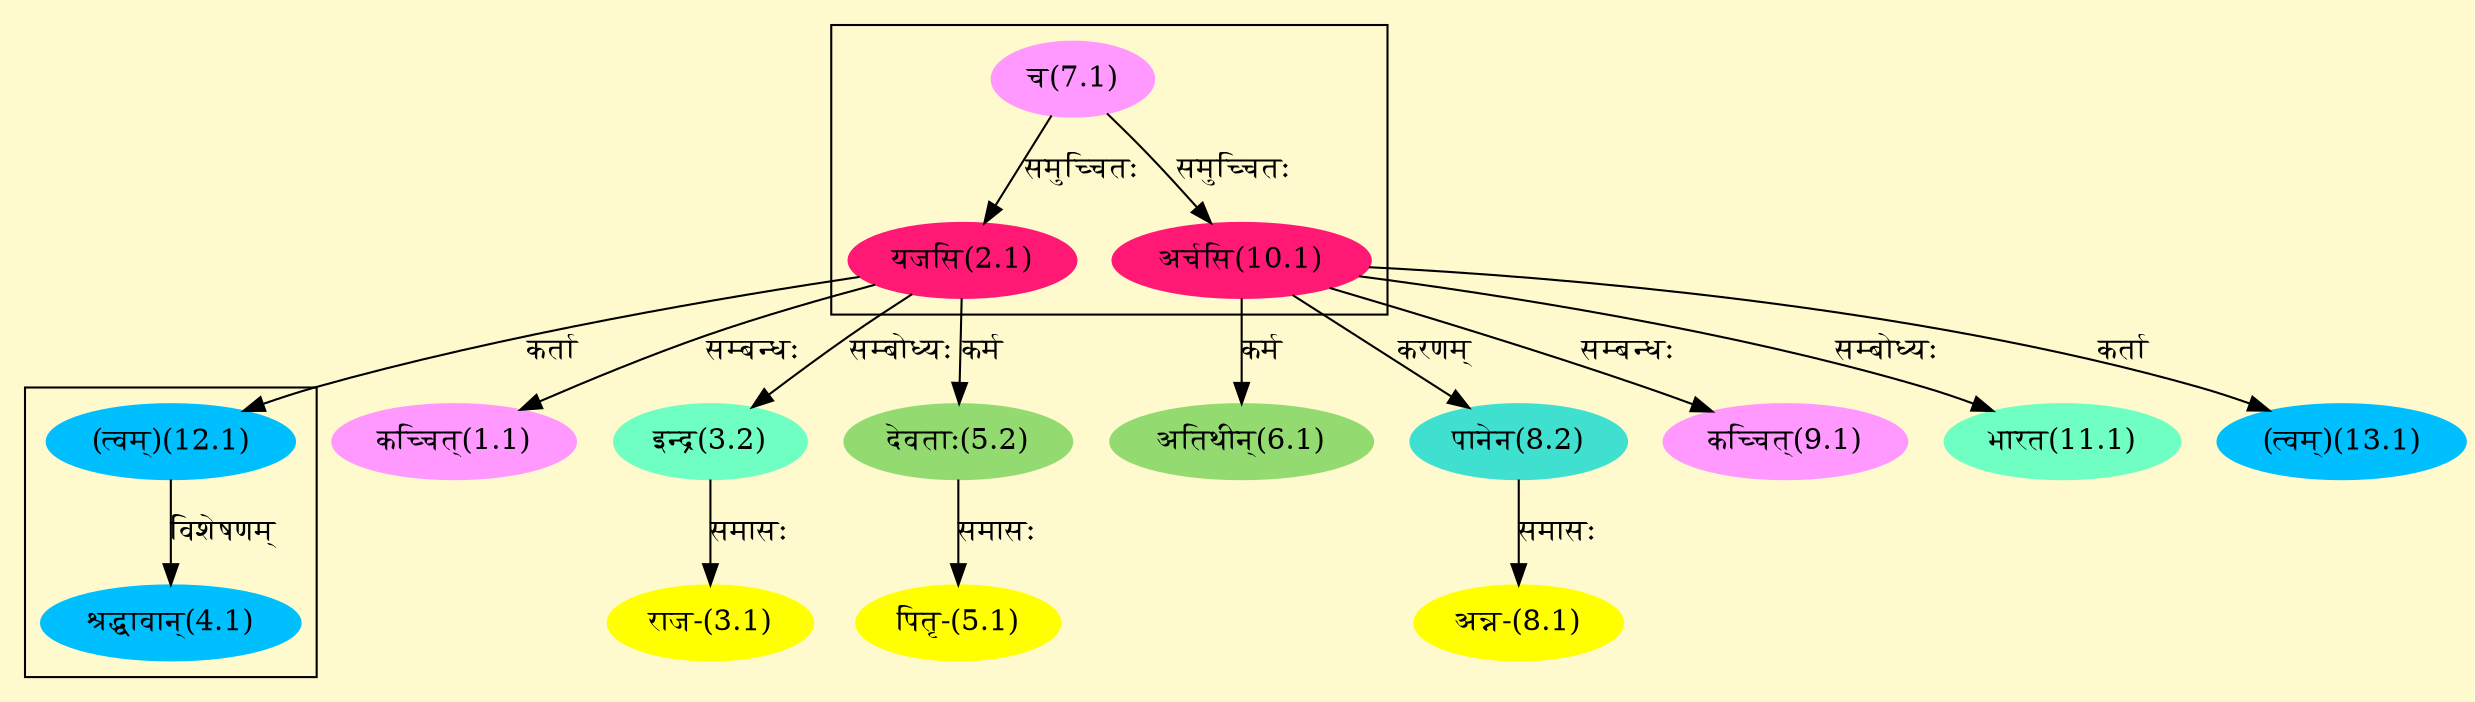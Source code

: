 digraph G{
rankdir=BT;
 compound=true;
 bgcolor="lemonchiffon1";

subgraph cluster_1{
Node2_1 [style=filled, color="#FF1975" label = "यजसि(2.1)"]
Node7_1 [style=filled, color="#FF99FF" label = "च(7.1)"]
Node10_1 [style=filled, color="#FF1975" label = "अर्चसि(10.1)"]

}

subgraph cluster_2{
Node4_1 [style=filled, color="#00BFFF" label = "श्रद्धावान्(4.1)"]
Node12_1 [style=filled, color="#00BFFF" label = "(त्वम्)(12.1)"]

}
Node1_1 [style=filled, color="#FF99FF" label = "कच्चित्(1.1)"]
Node2_1 [style=filled, color="#FF1975" label = "यजसि(2.1)"]
Node3_1 [style=filled, color="#FFFF00" label = "राज-(3.1)"]
Node3_2 [style=filled, color="#6FFFC3" label = "इन्द्र(3.2)"]
Node5_1 [style=filled, color="#FFFF00" label = "पितृ-(5.1)"]
Node5_2 [style=filled, color="#93DB70" label = "देवताः(5.2)"]
Node6_1 [style=filled, color="#93DB70" label = "अतिथीन्(6.1)"]
Node10_1 [style=filled, color="#FF1975" label = "अर्चसि(10.1)"]
Node8_1 [style=filled, color="#FFFF00" label = "अन्न-(8.1)"]
Node8_2 [style=filled, color="#40E0D0" label = "पानेन(8.2)"]
Node9_1 [style=filled, color="#FF99FF" label = "कच्चित्(9.1)"]
Node11_1 [style=filled, color="#6FFFC3" label = "भारत(11.1)"]
Node12_1 [style=filled, color="#00BFFF" label = "(त्वम्)(12.1)"]
Node13_1 [style=filled, color="#00BFFF" label = "(त्वम्)(13.1)"]
/* Start of Relations section */

Node1_1 -> Node2_1 [  label="सम्बन्धः"  dir="back" ]
Node2_1 -> Node7_1 [  label="समुच्चितः"  dir="back" ]
Node3_1 -> Node3_2 [  label="समासः"  dir="back" ]
Node3_2 -> Node2_1 [  label="सम्बोध्यः"  dir="back" ]
Node4_1 -> Node12_1 [  label="विशेषणम्"  dir="back" ]
Node5_1 -> Node5_2 [  label="समासः"  dir="back" ]
Node5_2 -> Node2_1 [  label="कर्म"  dir="back" ]
Node6_1 -> Node10_1 [  label="कर्म"  dir="back" ]
Node8_1 -> Node8_2 [  label="समासः"  dir="back" ]
Node8_2 -> Node10_1 [  label="करणम्"  dir="back" ]
Node9_1 -> Node10_1 [  label="सम्बन्धः"  dir="back" ]
Node10_1 -> Node7_1 [  label="समुच्चितः"  dir="back" ]
Node11_1 -> Node10_1 [  label="सम्बोध्यः"  dir="back" ]
Node12_1 -> Node2_1 [  label="कर्ता"  dir="back" ]
Node13_1 -> Node10_1 [  label="कर्ता"  dir="back" ]
}
